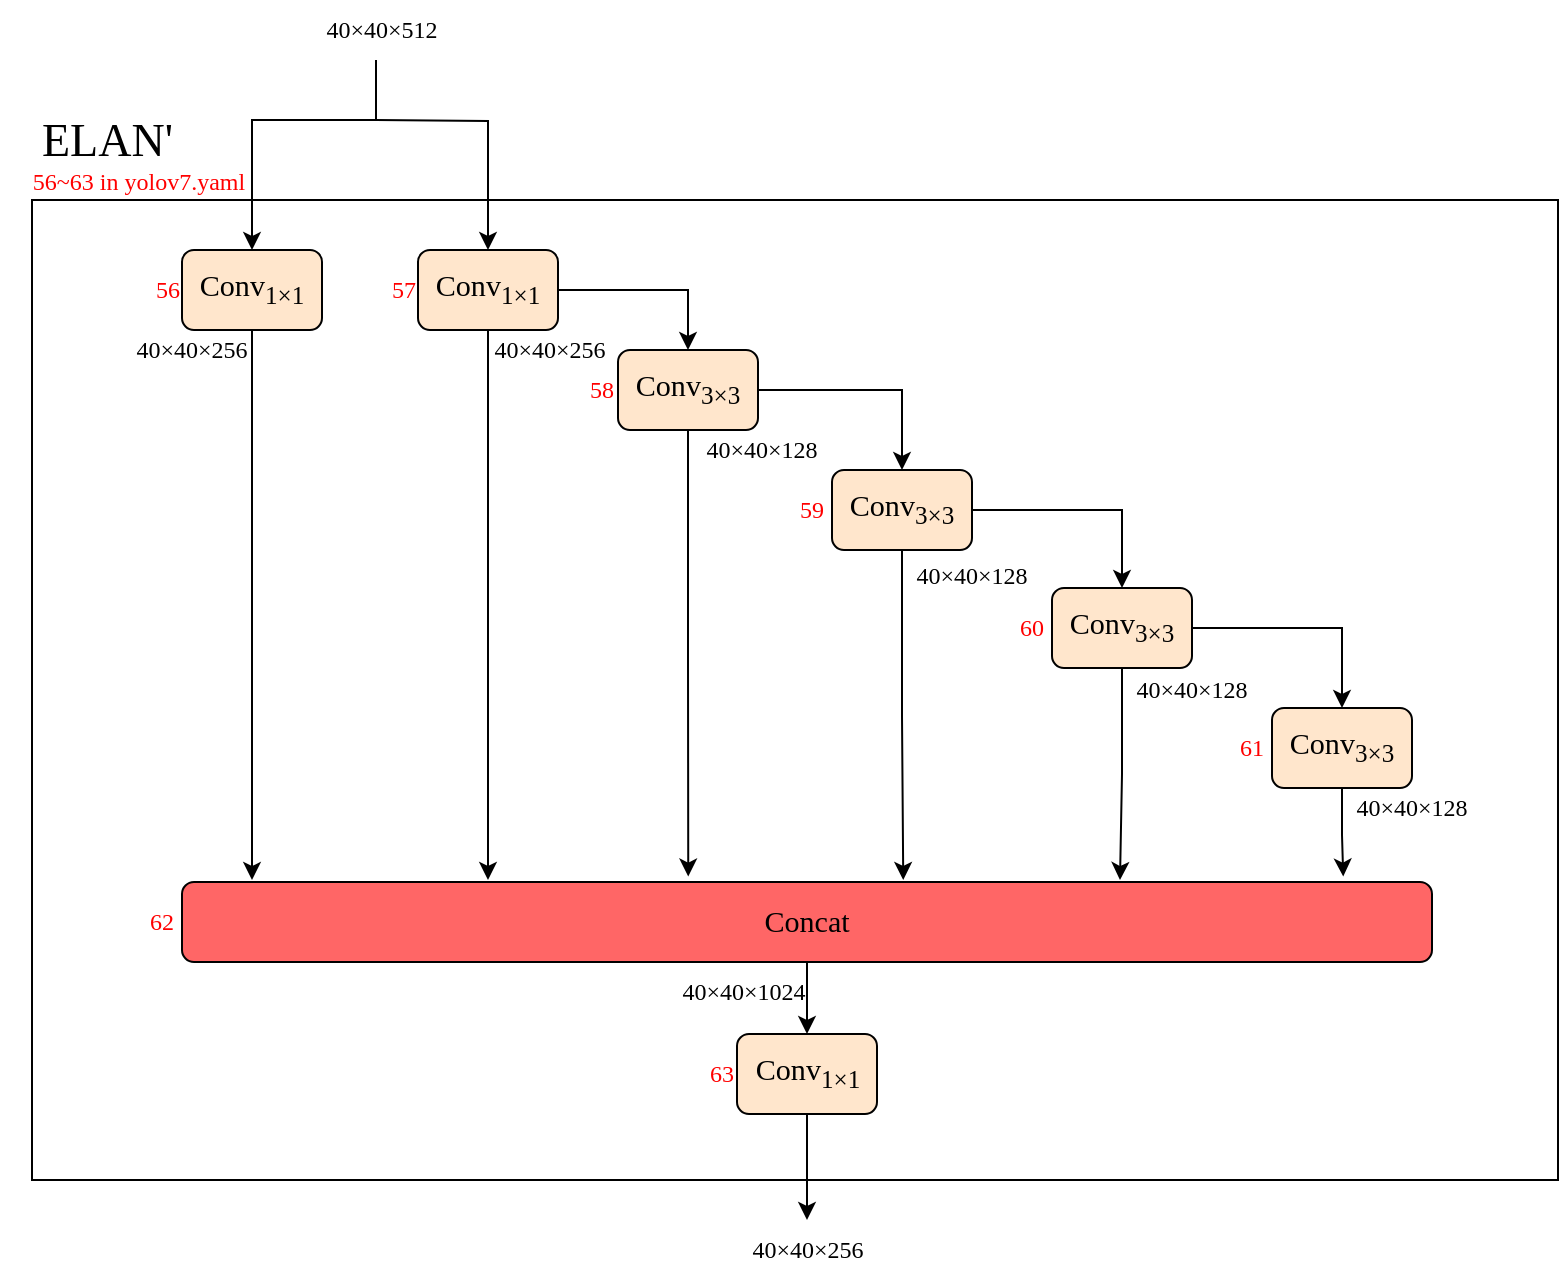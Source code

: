 <mxfile version="20.8.5" type="device"><diagram id="51miOTnmY9yLDlQQxVKn" name="第 1 页"><mxGraphModel dx="1434" dy="-2705" grid="1" gridSize="10" guides="1" tooltips="1" connect="1" arrows="1" fold="1" page="1" pageScale="1" pageWidth="827" pageHeight="1169" math="0" shadow="0"><root><mxCell id="0"/><mxCell id="1" parent="0"/><mxCell id="wRonGNxwd0TnSopT-Jgj-1" value="" style="rounded=0;whiteSpace=wrap;html=1;fontFamily=Times New Roman;" parent="1" vertex="1"><mxGeometry x="69" y="3640" width="763" height="490" as="geometry"/></mxCell><mxCell id="wRonGNxwd0TnSopT-Jgj-2" value="" style="edgeStyle=orthogonalEdgeStyle;rounded=0;orthogonalLoop=1;jettySize=auto;html=1;exitX=0.5;exitY=1;exitDx=0;exitDy=0;fontFamily=Times New Roman;" parent="1" target="wRonGNxwd0TnSopT-Jgj-4" edge="1"><mxGeometry relative="1" as="geometry"><mxPoint x="241" y="3600" as="sourcePoint"/></mxGeometry></mxCell><mxCell id="wRonGNxwd0TnSopT-Jgj-3" value="&lt;div style=&quot;font-size: 11.3pt;&quot;&gt;&lt;span style=&quot;background-color: rgb(255, 230, 204);&quot;&gt;Conv&lt;sub&gt;1&lt;/sub&gt;&lt;/span&gt;&lt;sub&gt;×1&lt;/sub&gt;&lt;/div&gt;" style="rounded=1;whiteSpace=wrap;html=1;labelBackgroundColor=none;fontSize=23;fillColor=#FFE6CC;strokeColor=#000000;fontFamily=Times New Roman;" parent="1" vertex="1"><mxGeometry x="144" y="3665" width="70" height="40" as="geometry"/></mxCell><mxCell id="wRonGNxwd0TnSopT-Jgj-4" value="&lt;div style=&quot;font-size: 11.3pt;&quot;&gt;&lt;span style=&quot;background-color: rgb(255, 230, 204);&quot;&gt;Conv&lt;/span&gt;&lt;sub style=&quot;border-color: var(--border-color);&quot;&gt;1&lt;/sub&gt;&lt;sub style=&quot;background-color: initial; border-color: var(--border-color);&quot;&gt;×1&lt;/sub&gt;&lt;/div&gt;" style="rounded=1;whiteSpace=wrap;html=1;labelBackgroundColor=none;fontSize=23;fillColor=#FFE6CC;strokeColor=#000000;fontFamily=Times New Roman;" parent="1" vertex="1"><mxGeometry x="262" y="3665" width="70" height="40" as="geometry"/></mxCell><mxCell id="wRonGNxwd0TnSopT-Jgj-5" style="edgeStyle=orthogonalEdgeStyle;rounded=0;orthogonalLoop=1;jettySize=auto;html=1;exitX=0.5;exitY=1;exitDx=0;exitDy=0;entryX=0.405;entryY=-0.068;entryDx=0;entryDy=0;entryPerimeter=0;" parent="1" source="wRonGNxwd0TnSopT-Jgj-6" target="wRonGNxwd0TnSopT-Jgj-23" edge="1"><mxGeometry relative="1" as="geometry"/></mxCell><mxCell id="wRonGNxwd0TnSopT-Jgj-6" value="&lt;div style=&quot;font-size: 11.3pt;&quot;&gt;&lt;span style=&quot;background-color: rgb(255, 230, 204);&quot;&gt;Conv&lt;/span&gt;&lt;sub&gt;3×3&lt;/sub&gt;&lt;/div&gt;" style="rounded=1;whiteSpace=wrap;html=1;labelBackgroundColor=none;fontSize=23;fillColor=#FFE6CC;strokeColor=#000000;fontFamily=Times New Roman;" parent="1" vertex="1"><mxGeometry x="362" y="3715" width="70" height="40" as="geometry"/></mxCell><mxCell id="wRonGNxwd0TnSopT-Jgj-7" value="" style="edgeStyle=orthogonalEdgeStyle;rounded=0;orthogonalLoop=1;jettySize=auto;html=1;fontFamily=Times New Roman;" parent="1" source="wRonGNxwd0TnSopT-Jgj-4" target="wRonGNxwd0TnSopT-Jgj-6" edge="1"><mxGeometry relative="1" as="geometry"/></mxCell><mxCell id="wRonGNxwd0TnSopT-Jgj-8" style="edgeStyle=orthogonalEdgeStyle;rounded=0;orthogonalLoop=1;jettySize=auto;html=1;exitX=1;exitY=0.5;exitDx=0;exitDy=0;entryX=0.5;entryY=0;entryDx=0;entryDy=0;fontFamily=Times New Roman;" parent="1" source="wRonGNxwd0TnSopT-Jgj-10" target="wRonGNxwd0TnSopT-Jgj-13" edge="1"><mxGeometry relative="1" as="geometry"/></mxCell><mxCell id="wRonGNxwd0TnSopT-Jgj-9" style="edgeStyle=orthogonalEdgeStyle;rounded=0;orthogonalLoop=1;jettySize=auto;html=1;exitX=0.5;exitY=1;exitDx=0;exitDy=0;entryX=0.577;entryY=-0.025;entryDx=0;entryDy=0;entryPerimeter=0;" parent="1" source="wRonGNxwd0TnSopT-Jgj-10" target="wRonGNxwd0TnSopT-Jgj-23" edge="1"><mxGeometry relative="1" as="geometry"/></mxCell><mxCell id="wRonGNxwd0TnSopT-Jgj-10" value="&lt;div style=&quot;font-size: 11.3pt;&quot;&gt;&lt;span style=&quot;background-color: rgb(255, 230, 204);&quot;&gt;Conv&lt;/span&gt;&lt;sub&gt;3×3&lt;/sub&gt;&lt;/div&gt;" style="rounded=1;whiteSpace=wrap;html=1;labelBackgroundColor=none;fontSize=23;fillColor=#FFE6CC;strokeColor=#000000;fontFamily=Times New Roman;" parent="1" vertex="1"><mxGeometry x="469" y="3775" width="70" height="40" as="geometry"/></mxCell><mxCell id="wRonGNxwd0TnSopT-Jgj-11" value="" style="edgeStyle=orthogonalEdgeStyle;rounded=0;orthogonalLoop=1;jettySize=auto;html=1;fontFamily=Times New Roman;" parent="1" source="wRonGNxwd0TnSopT-Jgj-6" target="wRonGNxwd0TnSopT-Jgj-10" edge="1"><mxGeometry relative="1" as="geometry"/></mxCell><mxCell id="wRonGNxwd0TnSopT-Jgj-12" style="edgeStyle=orthogonalEdgeStyle;rounded=0;orthogonalLoop=1;jettySize=auto;html=1;exitX=0.5;exitY=1;exitDx=0;exitDy=0;" parent="1" source="wRonGNxwd0TnSopT-Jgj-13" edge="1"><mxGeometry relative="1" as="geometry"><mxPoint x="613" y="3980" as="targetPoint"/></mxGeometry></mxCell><mxCell id="wRonGNxwd0TnSopT-Jgj-13" value="&lt;div style=&quot;font-size: 11.3pt;&quot;&gt;&lt;span style=&quot;background-color: rgb(255, 230, 204);&quot;&gt;Conv&lt;/span&gt;&lt;sub&gt;3×3&lt;/sub&gt;&lt;/div&gt;" style="rounded=1;whiteSpace=wrap;html=1;labelBackgroundColor=none;fontSize=23;fillColor=#FFE6CC;strokeColor=#000000;fontFamily=Times New Roman;" parent="1" vertex="1"><mxGeometry x="579" y="3834" width="70" height="40" as="geometry"/></mxCell><mxCell id="wRonGNxwd0TnSopT-Jgj-14" value="" style="edgeStyle=orthogonalEdgeStyle;rounded=0;orthogonalLoop=1;jettySize=auto;html=1;fontFamily=Times New Roman;startArrow=none;" parent="1" target="wRonGNxwd0TnSopT-Jgj-3" edge="1"><mxGeometry relative="1" as="geometry"><mxPoint x="241" y="3570" as="sourcePoint"/><Array as="points"><mxPoint x="241" y="3570"/><mxPoint x="241" y="3600"/><mxPoint x="179" y="3600"/></Array></mxGeometry></mxCell><mxCell id="wRonGNxwd0TnSopT-Jgj-15" value="&lt;font color=&quot;#ff0000&quot;&gt;58&lt;/font&gt;" style="text;html=1;strokeColor=none;fillColor=none;align=center;verticalAlign=middle;whiteSpace=wrap;rounded=0;fontFamily=Times New Roman;" parent="1" vertex="1"><mxGeometry x="344" y="3720" width="20" height="30" as="geometry"/></mxCell><mxCell id="wRonGNxwd0TnSopT-Jgj-16" value="&lt;font color=&quot;#ff0000&quot;&gt;59&lt;/font&gt;" style="text;html=1;strokeColor=none;fillColor=none;align=center;verticalAlign=middle;whiteSpace=wrap;rounded=0;fontFamily=Times New Roman;" parent="1" vertex="1"><mxGeometry x="449" y="3780" width="20" height="30" as="geometry"/></mxCell><mxCell id="wRonGNxwd0TnSopT-Jgj-17" value="&lt;font color=&quot;#ff0000&quot;&gt;57&lt;/font&gt;" style="text;html=1;strokeColor=none;fillColor=none;align=center;verticalAlign=middle;whiteSpace=wrap;rounded=0;fontFamily=Times New Roman;" parent="1" vertex="1"><mxGeometry x="245" y="3670" width="20" height="30" as="geometry"/></mxCell><mxCell id="wRonGNxwd0TnSopT-Jgj-18" value="&lt;font color=&quot;#ff0000&quot;&gt;56&lt;/font&gt;" style="text;html=1;strokeColor=none;fillColor=none;align=center;verticalAlign=middle;whiteSpace=wrap;rounded=0;fontFamily=Times New Roman;" parent="1" vertex="1"><mxGeometry x="127" y="3670" width="20" height="30" as="geometry"/></mxCell><mxCell id="wRonGNxwd0TnSopT-Jgj-19" style="edgeStyle=orthogonalEdgeStyle;rounded=0;orthogonalLoop=1;jettySize=auto;html=1;exitX=0.5;exitY=1;exitDx=0;exitDy=0;entryX=0.929;entryY=-0.068;entryDx=0;entryDy=0;entryPerimeter=0;" parent="1" source="wRonGNxwd0TnSopT-Jgj-20" target="wRonGNxwd0TnSopT-Jgj-23" edge="1"><mxGeometry relative="1" as="geometry"/></mxCell><mxCell id="wRonGNxwd0TnSopT-Jgj-20" value="&lt;div style=&quot;font-size: 11.3pt;&quot;&gt;&lt;span style=&quot;background-color: rgb(255, 230, 204);&quot;&gt;Conv&lt;/span&gt;&lt;sub&gt;3×3&lt;/sub&gt;&lt;/div&gt;" style="rounded=1;whiteSpace=wrap;html=1;labelBackgroundColor=none;fontSize=23;fillColor=#FFE6CC;strokeColor=#000000;fontFamily=Times New Roman;" parent="1" vertex="1"><mxGeometry x="689" y="3894" width="70" height="40" as="geometry"/></mxCell><mxCell id="wRonGNxwd0TnSopT-Jgj-21" value="" style="edgeStyle=orthogonalEdgeStyle;rounded=0;orthogonalLoop=1;jettySize=auto;html=1;fontFamily=Times New Roman;" parent="1" source="wRonGNxwd0TnSopT-Jgj-13" target="wRonGNxwd0TnSopT-Jgj-20" edge="1"><mxGeometry relative="1" as="geometry"/></mxCell><mxCell id="wRonGNxwd0TnSopT-Jgj-22" style="edgeStyle=orthogonalEdgeStyle;rounded=0;orthogonalLoop=1;jettySize=auto;html=1;exitX=0.5;exitY=1;exitDx=0;exitDy=0;entryX=0.5;entryY=0;entryDx=0;entryDy=0;fontFamily=Times New Roman;" parent="1" source="wRonGNxwd0TnSopT-Jgj-23" target="wRonGNxwd0TnSopT-Jgj-28" edge="1"><mxGeometry relative="1" as="geometry"/></mxCell><mxCell id="wRonGNxwd0TnSopT-Jgj-23" value="&lt;div style=&quot;font-size: 11.3pt;&quot;&gt;&lt;span style=&quot;background-color: rgb(255, 102, 102);&quot;&gt;Concat&lt;/span&gt;&lt;/div&gt;" style="rounded=1;whiteSpace=wrap;html=1;labelBackgroundColor=none;fontSize=23;fillColor=#FF6666;fontFamily=Times New Roman;" parent="1" vertex="1"><mxGeometry x="144" y="3981" width="625" height="40" as="geometry"/></mxCell><mxCell id="wRonGNxwd0TnSopT-Jgj-24" style="edgeStyle=orthogonalEdgeStyle;rounded=0;orthogonalLoop=1;jettySize=auto;html=1;exitX=0.5;exitY=1;exitDx=0;exitDy=0;fontFamily=Times New Roman;" parent="1" source="wRonGNxwd0TnSopT-Jgj-3" edge="1"><mxGeometry relative="1" as="geometry"><mxPoint x="179" y="3980" as="targetPoint"/></mxGeometry></mxCell><mxCell id="wRonGNxwd0TnSopT-Jgj-25" style="edgeStyle=orthogonalEdgeStyle;rounded=0;orthogonalLoop=1;jettySize=auto;html=1;exitX=0.5;exitY=1;exitDx=0;exitDy=0;fontFamily=Times New Roman;" parent="1" source="wRonGNxwd0TnSopT-Jgj-4" edge="1"><mxGeometry relative="1" as="geometry"><mxPoint x="297" y="3980" as="targetPoint"/></mxGeometry></mxCell><mxCell id="wRonGNxwd0TnSopT-Jgj-26" value="&lt;font color=&quot;#ff0000&quot;&gt;62&lt;/font&gt;" style="text;html=1;strokeColor=none;fillColor=none;align=center;verticalAlign=middle;whiteSpace=wrap;rounded=0;fontFamily=Times New Roman;" parent="1" vertex="1"><mxGeometry x="124" y="3986" width="20" height="30" as="geometry"/></mxCell><mxCell id="wRonGNxwd0TnSopT-Jgj-27" style="edgeStyle=orthogonalEdgeStyle;rounded=0;orthogonalLoop=1;jettySize=auto;html=1;exitX=0.5;exitY=1;exitDx=0;exitDy=0;entryX=0.5;entryY=0;entryDx=0;entryDy=0;" parent="1" source="wRonGNxwd0TnSopT-Jgj-28" target="wRonGNxwd0TnSopT-Jgj-36" edge="1"><mxGeometry relative="1" as="geometry"/></mxCell><mxCell id="wRonGNxwd0TnSopT-Jgj-28" value="&lt;div style=&quot;font-size: 11.3pt;&quot;&gt;&lt;span style=&quot;background-color: rgb(255, 230, 204);&quot;&gt;Conv&lt;/span&gt;&lt;sub style=&quot;background-color: initial; border-color: var(--border-color);&quot;&gt;1&lt;/sub&gt;&lt;sub style=&quot;background-color: initial; border-color: var(--border-color);&quot;&gt;×1&lt;/sub&gt;&lt;/div&gt;" style="rounded=1;whiteSpace=wrap;html=1;labelBackgroundColor=none;fontSize=23;fillColor=#FFE6CC;strokeColor=#000000;fontFamily=Times New Roman;" parent="1" vertex="1"><mxGeometry x="421.5" y="4057" width="70" height="40" as="geometry"/></mxCell><mxCell id="wRonGNxwd0TnSopT-Jgj-29" value="&lt;font color=&quot;#ff0000&quot;&gt;63&lt;/font&gt;" style="text;html=1;strokeColor=none;fillColor=none;align=center;verticalAlign=middle;whiteSpace=wrap;rounded=0;fontFamily=Times New Roman;" parent="1" vertex="1"><mxGeometry x="404" y="4062" width="20" height="30" as="geometry"/></mxCell><mxCell id="wRonGNxwd0TnSopT-Jgj-30" value="40×40×256" style="text;html=1;strokeColor=none;fillColor=none;align=center;verticalAlign=middle;whiteSpace=wrap;rounded=0;fontFamily=Times New Roman;" parent="1" vertex="1"><mxGeometry x="119" y="3700" width="60" height="30" as="geometry"/></mxCell><mxCell id="wRonGNxwd0TnSopT-Jgj-31" value="40×40×256" style="text;html=1;strokeColor=none;fillColor=none;align=center;verticalAlign=middle;whiteSpace=wrap;rounded=0;fontFamily=Times New Roman;" parent="1" vertex="1"><mxGeometry x="298" y="3700" width="60" height="30" as="geometry"/></mxCell><mxCell id="wRonGNxwd0TnSopT-Jgj-32" value="40×40×128" style="text;html=1;strokeColor=none;fillColor=none;align=center;verticalAlign=middle;whiteSpace=wrap;rounded=0;fontFamily=Times New Roman;" parent="1" vertex="1"><mxGeometry x="404" y="3750" width="60" height="30" as="geometry"/></mxCell><mxCell id="wRonGNxwd0TnSopT-Jgj-33" value="40×40×128" style="text;html=1;strokeColor=none;fillColor=none;align=center;verticalAlign=middle;whiteSpace=wrap;rounded=0;fontFamily=Times New Roman;" parent="1" vertex="1"><mxGeometry x="509" y="3813" width="60" height="30" as="geometry"/></mxCell><mxCell id="wRonGNxwd0TnSopT-Jgj-34" value="40×40×128" style="text;html=1;strokeColor=none;fillColor=none;align=center;verticalAlign=middle;whiteSpace=wrap;rounded=0;fontFamily=Times New Roman;" parent="1" vertex="1"><mxGeometry x="619" y="3870" width="60" height="30" as="geometry"/></mxCell><mxCell id="wRonGNxwd0TnSopT-Jgj-35" value="40×40×1024" style="text;html=1;strokeColor=none;fillColor=none;align=center;verticalAlign=middle;whiteSpace=wrap;rounded=0;fontFamily=Times New Roman;" parent="1" vertex="1"><mxGeometry x="395" y="4021" width="60" height="30" as="geometry"/></mxCell><mxCell id="wRonGNxwd0TnSopT-Jgj-36" value="40×40×256" style="text;html=1;strokeColor=none;fillColor=none;align=center;verticalAlign=middle;whiteSpace=wrap;rounded=0;fontFamily=Times New Roman;" parent="1" vertex="1"><mxGeometry x="426.5" y="4150" width="60" height="30" as="geometry"/></mxCell><mxCell id="wRonGNxwd0TnSopT-Jgj-37" value="&lt;span style=&quot;color: rgb(0, 0, 0); font-size: 23px; font-style: normal; font-variant-ligatures: normal; font-variant-caps: normal; font-weight: 400; letter-spacing: normal; orphans: 2; text-align: center; text-indent: 0px; text-transform: none; widows: 2; word-spacing: 0px; -webkit-text-stroke-width: 0px; text-decoration-thickness: initial; text-decoration-style: initial; text-decoration-color: initial; float: none; display: inline !important;&quot;&gt;ELAN'&lt;/span&gt;" style="text;whiteSpace=wrap;html=1;fontSize=23;fontFamily=Times New Roman;fontColor=#000000;" parent="1" vertex="1"><mxGeometry x="72" y="3590" width="130" height="40" as="geometry"/></mxCell><mxCell id="wRonGNxwd0TnSopT-Jgj-38" value="&lt;span style=&quot;background-color: rgb(255, 255, 255);&quot;&gt;40×40×512&lt;/span&gt;" style="text;html=1;strokeColor=none;fillColor=none;align=center;verticalAlign=middle;whiteSpace=wrap;rounded=0;fontFamily=Times New Roman;" parent="1" vertex="1"><mxGeometry x="214" y="3540" width="60" height="30" as="geometry"/></mxCell><mxCell id="wRonGNxwd0TnSopT-Jgj-39" value="40×40×128" style="text;html=1;strokeColor=none;fillColor=none;align=center;verticalAlign=middle;whiteSpace=wrap;rounded=0;fontFamily=Times New Roman;" parent="1" vertex="1"><mxGeometry x="729" y="3929" width="60" height="30" as="geometry"/></mxCell><mxCell id="wRonGNxwd0TnSopT-Jgj-40" value="&lt;font color=&quot;#ff0000&quot;&gt;60&lt;/font&gt;" style="text;html=1;strokeColor=none;fillColor=none;align=center;verticalAlign=middle;whiteSpace=wrap;rounded=0;fontFamily=Times New Roman;" parent="1" vertex="1"><mxGeometry x="559" y="3839" width="20" height="30" as="geometry"/></mxCell><mxCell id="wRonGNxwd0TnSopT-Jgj-41" value="&lt;font color=&quot;#ff0000&quot;&gt;61&lt;/font&gt;" style="text;html=1;strokeColor=none;fillColor=none;align=center;verticalAlign=middle;whiteSpace=wrap;rounded=0;fontFamily=Times New Roman;" parent="1" vertex="1"><mxGeometry x="669" y="3899" width="20" height="30" as="geometry"/></mxCell><mxCell id="wRonGNxwd0TnSopT-Jgj-42" value="&lt;font color=&quot;#ff0000&quot;&gt;56~63 in yolov7.yaml&lt;/font&gt;" style="text;html=1;strokeColor=none;fillColor=none;align=center;verticalAlign=middle;whiteSpace=wrap;rounded=0;fontFamily=Times New Roman;" parent="1" vertex="1"><mxGeometry x="53" y="3616" width="139" height="30" as="geometry"/></mxCell></root></mxGraphModel></diagram></mxfile>